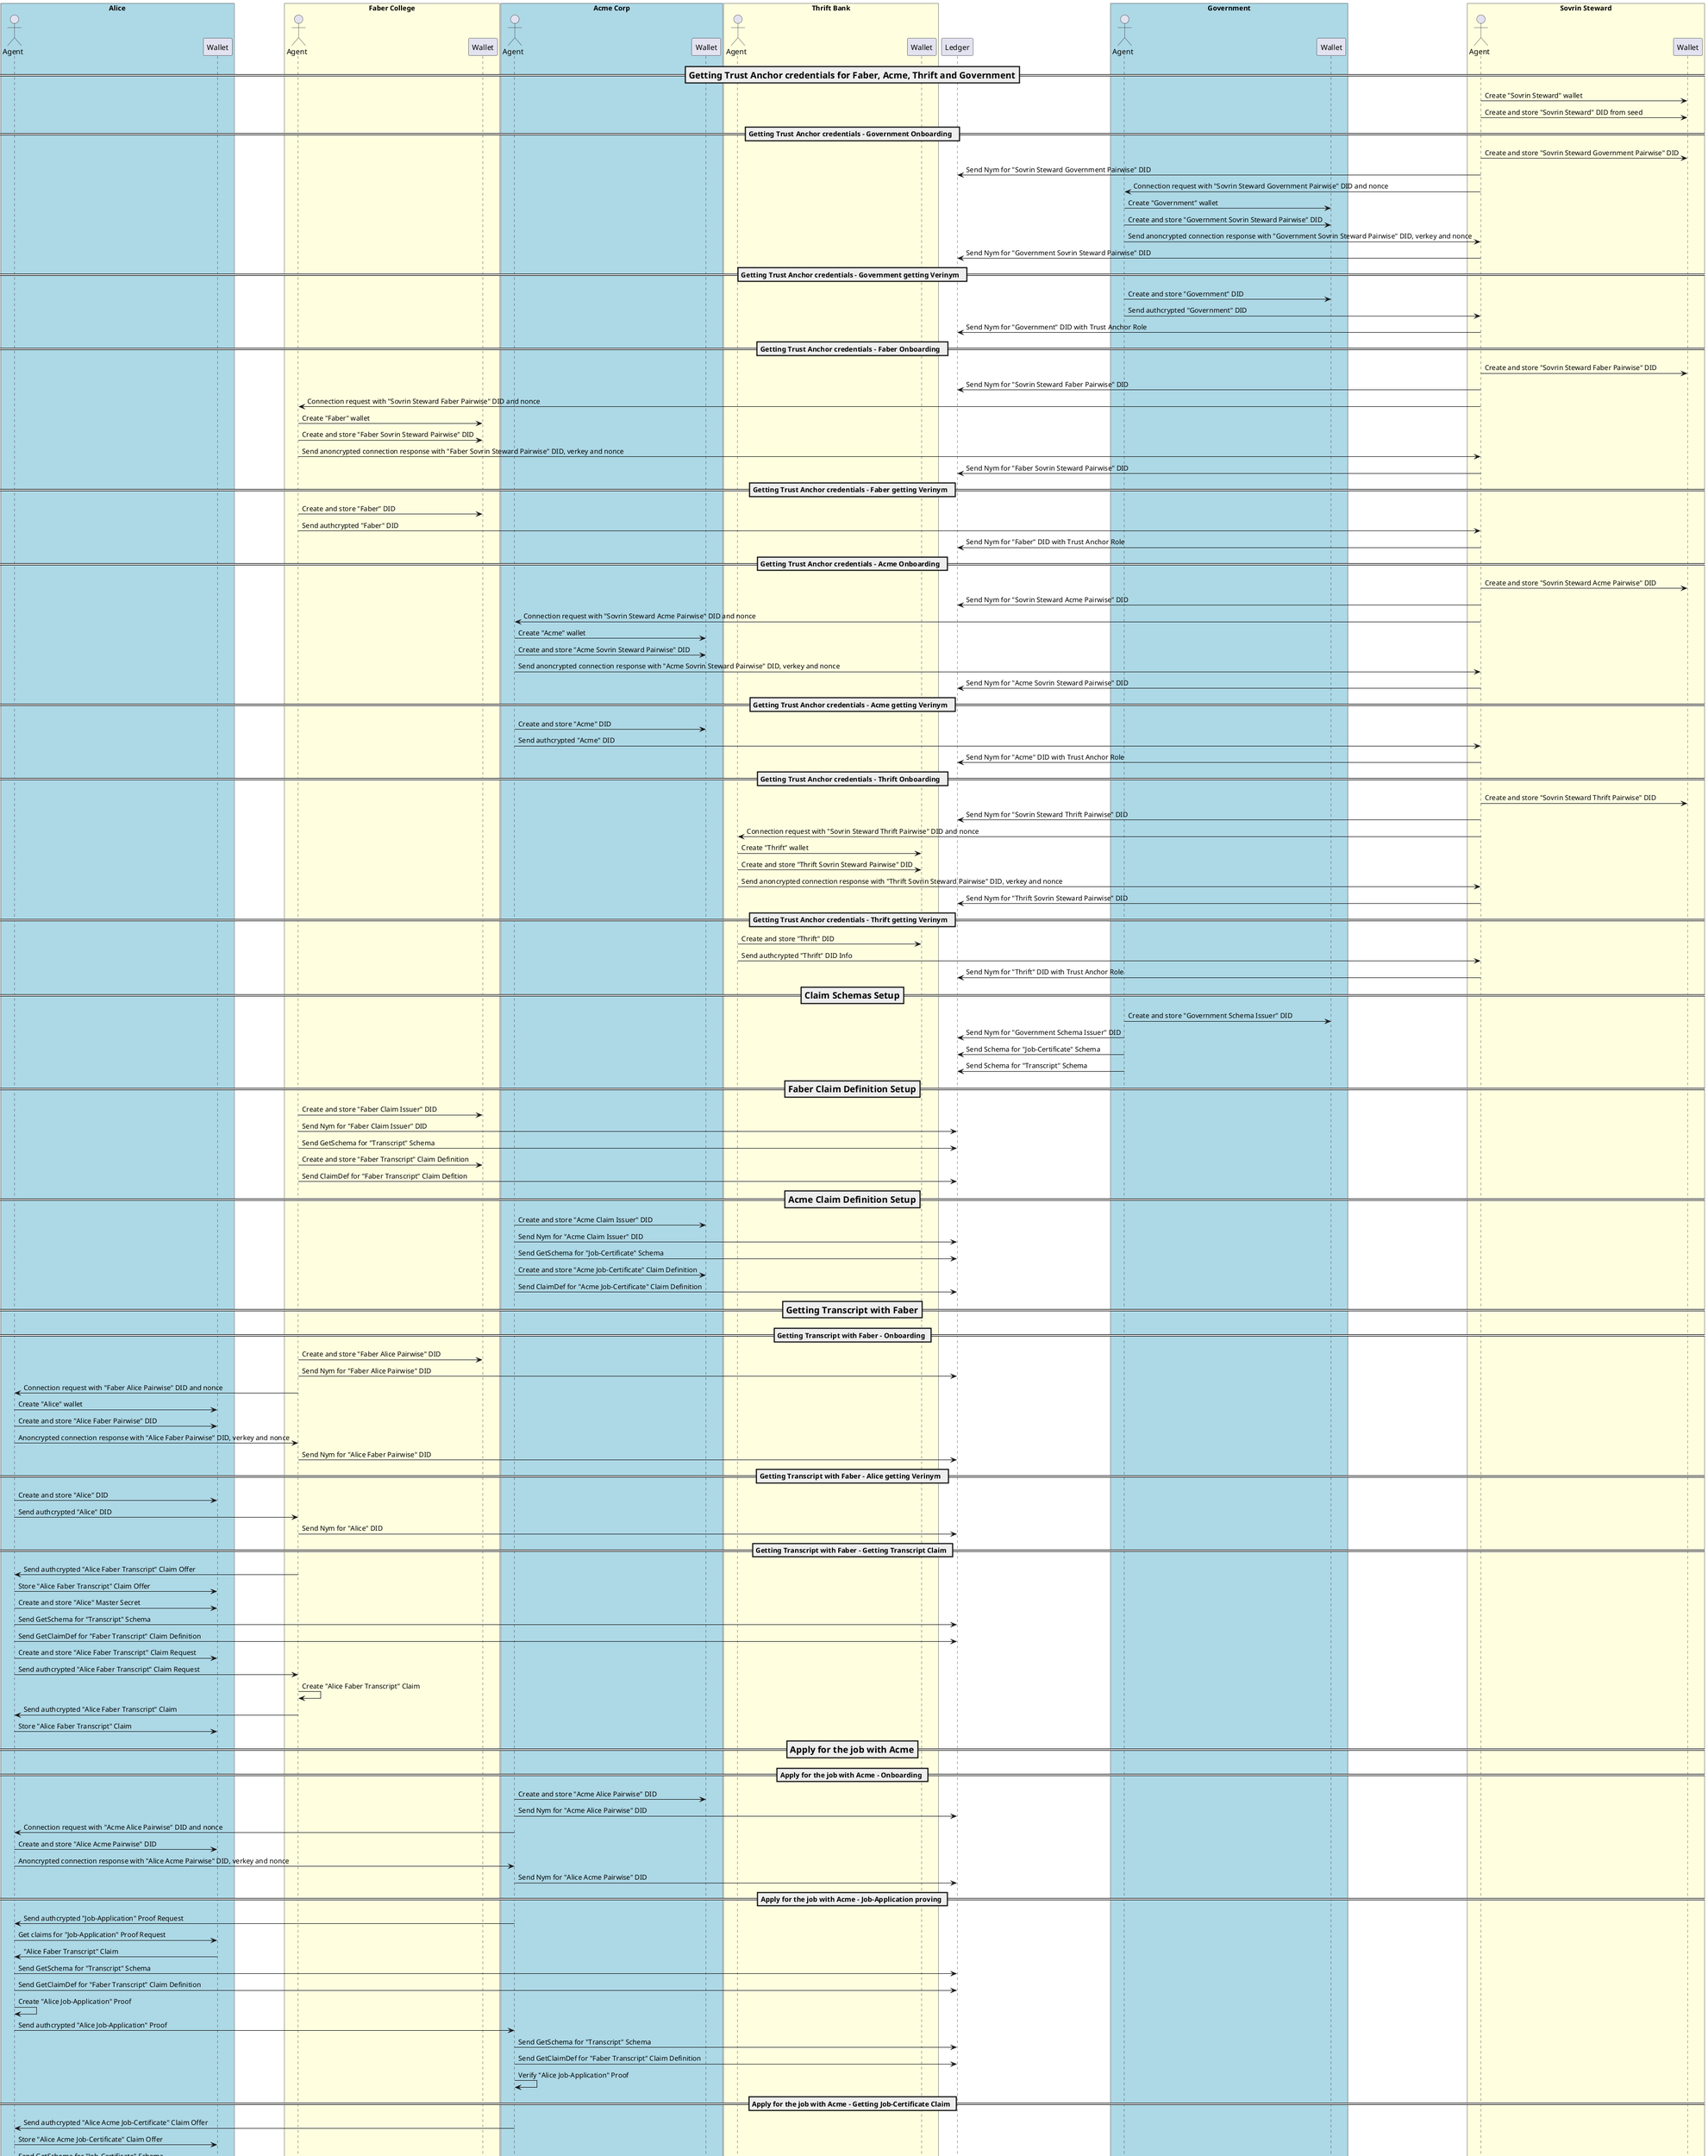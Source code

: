 @startuml

box "Alice" #LightBlue
actor "Agent" as A
participant "Wallet" as AW
endbox

box "Faber College" #LightYellow
actor "Agent" as F
participant "Wallet" as FW
endbox

box "Acme Corp" #LightBlue
actor "Agent" as AC
participant "Wallet" as ACW
endbox

box "Thrift Bank" #LightYellow
actor "Agent" as T
participant "Wallet" as TW
endbox

participant "Ledger" as L

box "Government" #LightBlue
actor "Agent" as G
participant "Wallet" as GW
endbox

box "Sovrin Steward" #LightYellow
actor "Agent" as S
participant "Wallet" as SW
endbox

=== Getting Trust Anchor credentials for Faber, Acme, Thrift and Government  ==
S->SW: Create "Sovrin Steward" wallet
S->SW: Create and store "Sovrin Steward" DID from seed

== Getting Trust Anchor credentials - Government Onboarding  ==
S->SW: Create and store "Sovrin Steward Government Pairwise" DID
S->L: Send Nym for "Sovrin Steward Government Pairwise" DID
S->G: Connection request with "Sovrin Steward Government Pairwise" DID and nonce
G->GW: Create "Government" wallet
G->GW: Create and store "Government Sovrin Steward Pairwise" DID
G->S: Send anoncrypted connection response with "Government Sovrin Steward Pairwise" DID, verkey and nonce
S->L: Send Nym for "Government Sovrin Steward Pairwise" DID

== Getting Trust Anchor credentials - Government getting Verinym  ==
G->GW: Create and store "Government" DID
G->S: Send authcrypted "Government" DID
S->L: Send Nym for "Government" DID with Trust Anchor Role

== Getting Trust Anchor credentials - Faber Onboarding  ==
S->SW: Create and store "Sovrin Steward Faber Pairwise" DID
S->L: Send Nym for "Sovrin Steward Faber Pairwise" DID
S->F: Connection request with "Sovrin Steward Faber Pairwise" DID and nonce
F->FW: Create "Faber" wallet
F->FW: Create and store "Faber Sovrin Steward Pairwise" DID
F->S: Send anoncrypted connection response with "Faber Sovrin Steward Pairwise" DID, verkey and nonce
S->L: Send Nym for "Faber Sovrin Steward Pairwise" DID

== Getting Trust Anchor credentials - Faber getting Verinym  ==
F->FW: Create and store "Faber" DID
F->S: Send authcrypted "Faber" DID
S->L: Send Nym for "Faber" DID with Trust Anchor Role

== Getting Trust Anchor credentials - Acme Onboarding  ==
S->SW: Create and store "Sovrin Steward Acme Pairwise" DID
S->L: Send Nym for "Sovrin Steward Acme Pairwise" DID
S->AC: Connection request with "Sovrin Steward Acme Pairwise" DID and nonce
AC->ACW: Create "Acme" wallet
AC->ACW: Create and store "Acme Sovrin Steward Pairwise" DID
AC->S: Send anoncrypted connection response with "Acme Sovrin Steward Pairwise" DID, verkey and nonce
S->L: Send Nym for "Acme Sovrin Steward Pairwise" DID

== Getting Trust Anchor credentials - Acme getting Verinym  ==
AC->ACW: Create and store "Acme" DID
AC->S: Send authcrypted "Acme" DID
S->L: Send Nym for "Acme" DID with Trust Anchor Role

== Getting Trust Anchor credentials - Thrift Onboarding  ==
S->SW: Create and store "Sovrin Steward Thrift Pairwise" DID
S->L: Send Nym for "Sovrin Steward Thrift Pairwise" DID
S->T: Connection request with "Sovrin Steward Thrift Pairwise" DID and nonce
T->TW: Create "Thrift" wallet
T->TW: Create and store "Thrift Sovrin Steward Pairwise" DID
T->S: Send anoncrypted connection response with "Thrift Sovrin Steward Pairwise" DID, verkey and nonce
S->L: Send Nym for "Thrift Sovrin Steward Pairwise" DID

== Getting Trust Anchor credentials - Thrift getting Verinym  ==
T->TW: Create and store "Thrift" DID
T->S: Send authcrypted "Thrift" DID Info
S->L: Send Nym for "Thrift" DID with Trust Anchor Role

=== Claim Schemas Setup ==
G->GW: Create and store "Government Schema Issuer" DID
G->L: Send Nym for "Government Schema Issuer" DID
G->L: Send Schema for "Job-Certificate" Schema
G->L: Send Schema for "Transcript" Schema

=== Faber Claim Definition Setup ==
F->FW: Create and store "Faber Claim Issuer" DID
F->L: Send Nym for "Faber Claim Issuer" DID
F->L: Send GetSchema for "Transcript" Schema
F->FW: Create and store "Faber Transcript" Claim Definition
F->L: Send ClaimDef for "Faber Transcript" Claim Defition

=== Acme Claim Definition Setup ==
AC->ACW: Create and store "Acme Claim Issuer" DID
AC->L: Send Nym for "Acme Claim Issuer" DID
AC->L: Send GetSchema for "Job-Certificate" Schema
AC->ACW: Create and store "Acme Job-Certificate" Claim Definition
AC->L: Send ClaimDef for "Acme Job-Certificate" Claim Definition

=== Getting Transcript with Faber ==
== Getting Transcript with Faber - Onboarding ==
F->FW: Create and store "Faber Alice Pairwise" DID
F->L: Send Nym for "Faber Alice Pairwise" DID
F->A: Connection request with "Faber Alice Pairwise" DID and nonce
A->AW: Create "Alice" wallet
A->AW: Create and store "Alice Faber Pairwise" DID
A->F: Anoncrypted connection response with "Alice Faber Pairwise" DID, verkey and nonce
F->L: Send Nym for "Alice Faber Pairwise" DID

== Getting Transcript with Faber - Alice getting Verinym  ==
A->AW: Create and store "Alice" DID
A->F: Send authcrypted "Alice" DID
F->L: Send Nym for "Alice" DID

== Getting Transcript with Faber - Getting Transcript Claim ==
F->A: Send authcrypted "Alice Faber Transcript" Claim Offer
A->AW: Store "Alice Faber Transcript" Claim Offer
A->AW: Create and store "Alice" Master Secret
A->L: Send GetSchema for "Transcript" Schema
A->L: Send GetClaimDef for "Faber Transcript" Claim Definition
A->AW: Create and store "Alice Faber Transcript" Claim Request
A->F: Send authcrypted "Alice Faber Transcript" Claim Request
F->F: Create "Alice Faber Transcript" Claim
F->A: Send authcrypted "Alice Faber Transcript" Claim
A->AW: Store "Alice Faber Transcript" Claim

=== Apply for the job with Acme ==
== Apply for the job with Acme - Onboarding ==
AC->ACW: Create and store "Acme Alice Pairwise" DID
AC->L: Send Nym for "Acme Alice Pairwise" DID
AC->A: Connection request with "Acme Alice Pairwise" DID and nonce
A->AW: Create and store "Alice Acme Pairwise" DID
A->AC: Anoncrypted connection response with "Alice Acme Pairwise" DID, verkey and nonce
AC->L: Send Nym for "Alice Acme Pairwise" DID

== Apply for the job with Acme - Job-Application proving ==
AC->A: Send authcrypted "Job-Application" Proof Request
A->AW: Get claims for "Job-Application" Proof Request
AW->A: "Alice Faber Transcript" Claim
A->L: Send GetSchema for "Transcript" Schema
A->L: Send GetClaimDef for "Faber Transcript" Claim Definition
A->A: Create "Alice Job-Application" Proof
A->AC: Send authcrypted "Alice Job-Application" Proof
AC->L: Send GetSchema for "Transcript" Schema
AC->L: Send GetClaimDef for "Faber Transcript" Claim Definition
AC->AC: Verify "Alice Job-Application" Proof

== Apply for the job with Acme - Getting Job-Certificate Claim ==
AC->A: Send authcrypted "Alice Acme Job-Certificate" Claim Offer
A->AW: Store "Alice Acme Job-Certificate" Claim Offer
A->L: Send GetSchema for "Job-Certificate" Schema
A->L: Send GetClaimDef for "Acme Job-Certificate" Claim Definition
A->AW: Create and store "Alice Acme Job-Certificate" Claim Request
A->AC: Send authcrypted "Alice Acme Job-Certificate" Claim Request
AC->AC: Create "Alice Acme Job-Certificate" Claim
F->A: Send authcrypted "Alice Acme Job-Certificate" Claim
A->AW: Store "Alice Acme Job-Certificate" Claim

=== Apply for the loan with Thrift ==
== Apply for the loan with Thrift - Onboarding ==
T->TW: Create and store "Thrift Alice Pairwise" DID
T->L: Send Nym for "Thrift Alice Pairwise" DID
T->A: Connection request with "Thrift Alice Pairwise" DID and nonce
A->AW: Create and store "Alice Thrift Pairwise" DID
A->T: Anoncrypted connection response with "Alice Thrift Pairwise" DID, verkey and nonce
T->L: Send Nym for "Alice Thrift Pairwise" DID

== Apply for the loan with Thrift - Employment History proving  ==
T->A: Send authcrypted "Loan-Application-Basic" Proof Request
A->AW: Get claims for "Loan-Application-Basic" Proof Request
AW->A: "Alice Acme Job-Certificate" Claim
A->L: Send GetSchema for "Job-Certificate" Schema
A->L: Send GetClaimDef for "Acme Job-Certificate" Claim Definition
A->A: Create "Loan-Application-Basic" Proof
A->T: Send "Loan-Application-Basic" Proof
T->L: Send GetSchema for "Job-Certificate" Schema
T->L: Send GetClaimDef for "Acme Job-Certificate" Claim Definition
T->T: Verify "Loan-Application-Basic" Proof

== Apply for the loan with Thrift - Loan-Application-KYC proving  ==
T->A: Send authcrypted "Loan-Application-KYC" Proof Request
A->AW: Get claims for "Loan-Application-KYC" Proof Request
AW->A: "Alice Faber Transcript and Alice Acme ob-Certificate" Claim
A->L: Send GetSchema for "Transcript" Schema
A->L: Send GetClaimDef for "Faber Transcript" Claim Definition
A->L: Send GetSchema for "Job-Certificate" Schema
A->L: Send GetClaimDef for "Acme Job-Certificate" Claim Definition
A->A: Create "Loan-Application-KYC" Proof
A->T: Send "Loan-Application-KYC" Proof
T->L: Send GetSchema for "Transcript" Schema
T->L: Send GetClaimDef for "Faber Transcript" Claim Definition
T->L: Send GetSchema for "Job-Certificate" Schema
T->L: Send GetClaimDef for "Acme Job-Certificate" Claim Definition
T->T: Verify "Loan-Application-KYC" Proof

@enduml